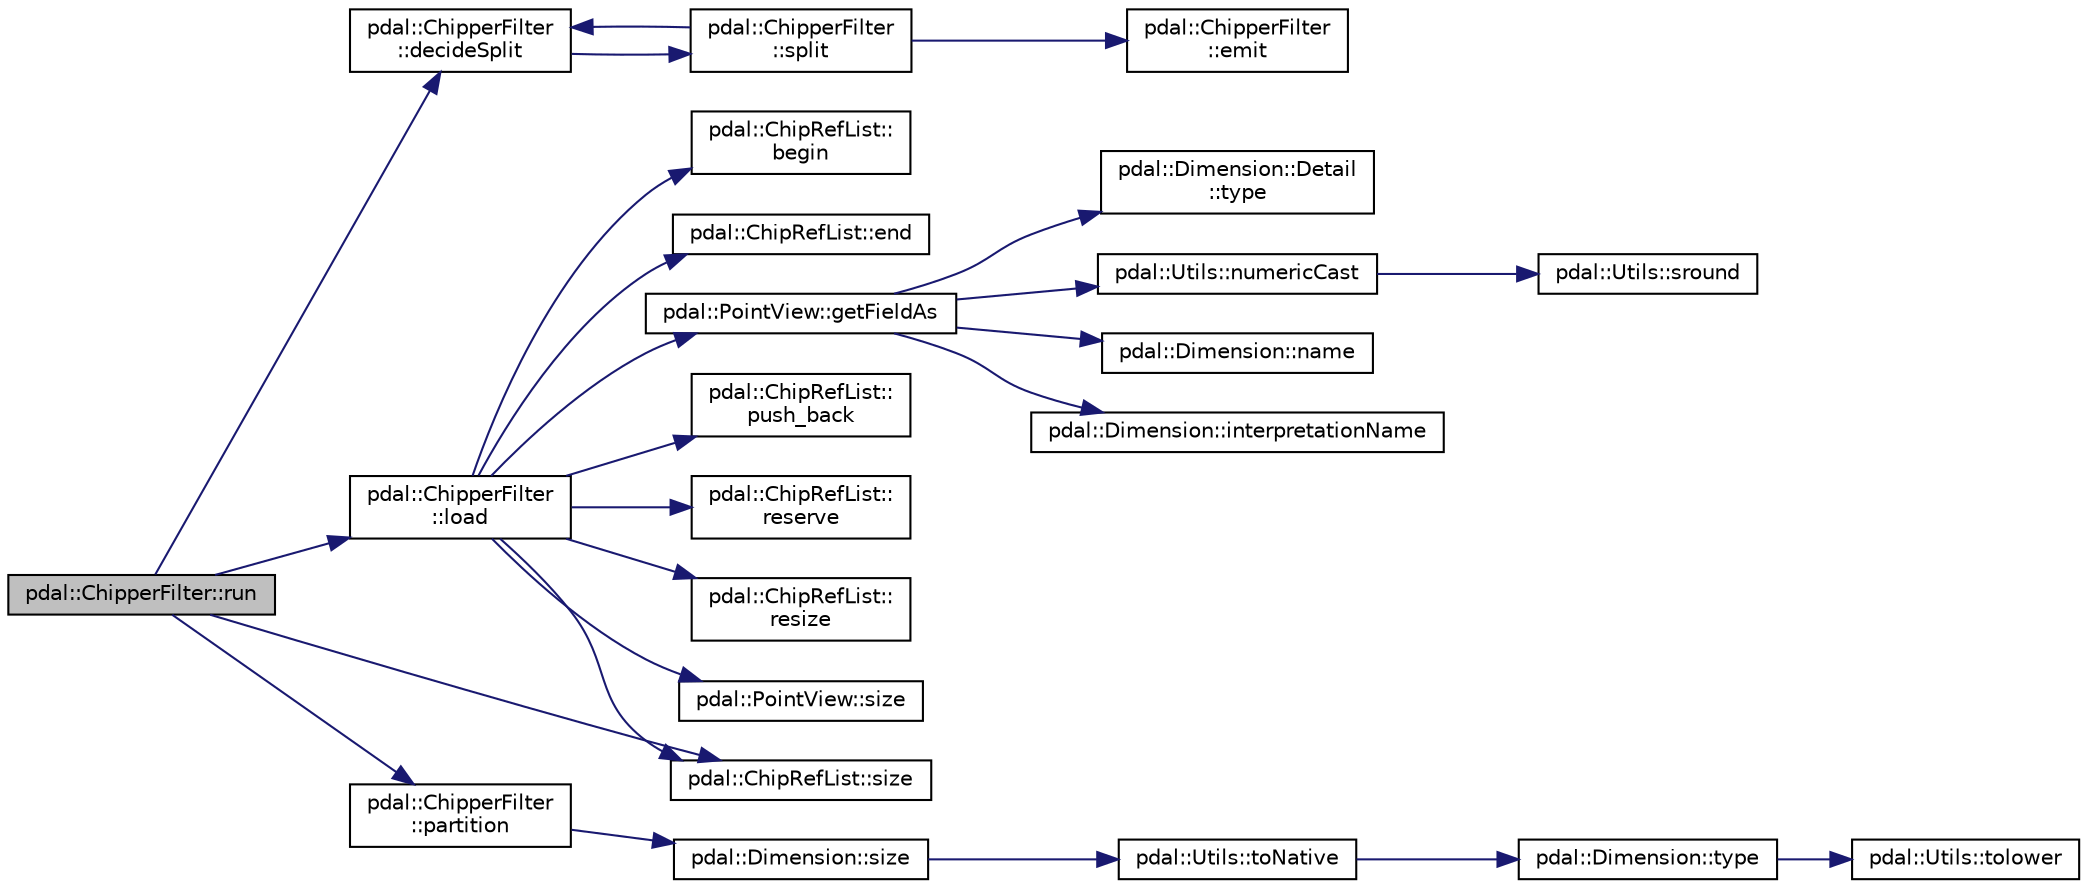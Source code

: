 digraph "pdal::ChipperFilter::run"
{
  edge [fontname="Helvetica",fontsize="10",labelfontname="Helvetica",labelfontsize="10"];
  node [fontname="Helvetica",fontsize="10",shape=record];
  rankdir="LR";
  Node1 [label="pdal::ChipperFilter::run",height=0.2,width=0.4,color="black", fillcolor="grey75", style="filled", fontcolor="black"];
  Node1 -> Node2 [color="midnightblue",fontsize="10",style="solid",fontname="Helvetica"];
  Node2 [label="pdal::ChipperFilter\l::decideSplit",height=0.2,width=0.4,color="black", fillcolor="white", style="filled",URL="$classpdal_1_1ChipperFilter.html#abf09559144bec3797e0ef514834d2ef8"];
  Node2 -> Node3 [color="midnightblue",fontsize="10",style="solid",fontname="Helvetica"];
  Node3 [label="pdal::ChipperFilter\l::split",height=0.2,width=0.4,color="black", fillcolor="white", style="filled",URL="$classpdal_1_1ChipperFilter.html#a4c34574dabcee8689ffe7453e733f37f"];
  Node3 -> Node4 [color="midnightblue",fontsize="10",style="solid",fontname="Helvetica"];
  Node4 [label="pdal::ChipperFilter\l::emit",height=0.2,width=0.4,color="black", fillcolor="white", style="filled",URL="$classpdal_1_1ChipperFilter.html#a4afd2daf0ade7f78041ca34b3b543626"];
  Node3 -> Node2 [color="midnightblue",fontsize="10",style="solid",fontname="Helvetica"];
  Node1 -> Node5 [color="midnightblue",fontsize="10",style="solid",fontname="Helvetica"];
  Node5 [label="pdal::ChipperFilter\l::load",height=0.2,width=0.4,color="black", fillcolor="white", style="filled",URL="$classpdal_1_1ChipperFilter.html#aaf9d0b5f727f7dfa1423835b3fe23a5f"];
  Node5 -> Node6 [color="midnightblue",fontsize="10",style="solid",fontname="Helvetica"];
  Node6 [label="pdal::ChipRefList::\lbegin",height=0.2,width=0.4,color="black", fillcolor="white", style="filled",URL="$classpdal_1_1ChipRefList.html#a1cb7dc1159939a71a3dc721bc905834e"];
  Node5 -> Node7 [color="midnightblue",fontsize="10",style="solid",fontname="Helvetica"];
  Node7 [label="pdal::ChipRefList::end",height=0.2,width=0.4,color="black", fillcolor="white", style="filled",URL="$classpdal_1_1ChipRefList.html#aef1cd82940c0fa642bafe6dc0a308c5e"];
  Node5 -> Node8 [color="midnightblue",fontsize="10",style="solid",fontname="Helvetica"];
  Node8 [label="pdal::PointView::getFieldAs",height=0.2,width=0.4,color="black", fillcolor="white", style="filled",URL="$classpdal_1_1PointView.html#a4c594a6d2a469e594988194ccf125a15"];
  Node8 -> Node9 [color="midnightblue",fontsize="10",style="solid",fontname="Helvetica"];
  Node9 [label="pdal::Dimension::Detail\l::type",height=0.2,width=0.4,color="black", fillcolor="white", style="filled",URL="$classpdal_1_1Dimension_1_1Detail.html#adf5961976b7fce3d90a0dddd50519a7c"];
  Node8 -> Node10 [color="midnightblue",fontsize="10",style="solid",fontname="Helvetica"];
  Node10 [label="pdal::Utils::numericCast",height=0.2,width=0.4,color="black", fillcolor="white", style="filled",URL="$namespacepdal_1_1Utils.html#a33d614ac71aa03aaa5c10a242c4d14ac"];
  Node10 -> Node11 [color="midnightblue",fontsize="10",style="solid",fontname="Helvetica"];
  Node11 [label="pdal::Utils::sround",height=0.2,width=0.4,color="black", fillcolor="white", style="filled",URL="$namespacepdal_1_1Utils.html#a06833597f1fc4287966cfa0867128e59"];
  Node8 -> Node12 [color="midnightblue",fontsize="10",style="solid",fontname="Helvetica"];
  Node12 [label="pdal::Dimension::name",height=0.2,width=0.4,color="black", fillcolor="white", style="filled",URL="$namespacepdal_1_1Dimension.html#af3176b0b7e6b4be000317846cf7c2718"];
  Node8 -> Node13 [color="midnightblue",fontsize="10",style="solid",fontname="Helvetica"];
  Node13 [label="pdal::Dimension::interpretationName",height=0.2,width=0.4,color="black", fillcolor="white", style="filled",URL="$namespacepdal_1_1Dimension.html#acc41232ae1e707d6c928ffb9a56592d3"];
  Node5 -> Node14 [color="midnightblue",fontsize="10",style="solid",fontname="Helvetica"];
  Node14 [label="pdal::ChipRefList::\lpush_back",height=0.2,width=0.4,color="black", fillcolor="white", style="filled",URL="$classpdal_1_1ChipRefList.html#aff4c89cdf5ab17ebe738a0262d9527b6"];
  Node5 -> Node15 [color="midnightblue",fontsize="10",style="solid",fontname="Helvetica"];
  Node15 [label="pdal::ChipRefList::\lreserve",height=0.2,width=0.4,color="black", fillcolor="white", style="filled",URL="$classpdal_1_1ChipRefList.html#a079398c7e4daff939fc0a3712c614b19"];
  Node5 -> Node16 [color="midnightblue",fontsize="10",style="solid",fontname="Helvetica"];
  Node16 [label="pdal::ChipRefList::\lresize",height=0.2,width=0.4,color="black", fillcolor="white", style="filled",URL="$classpdal_1_1ChipRefList.html#a20dc7cb08c17df87e5092da9b6763f85"];
  Node5 -> Node17 [color="midnightblue",fontsize="10",style="solid",fontname="Helvetica"];
  Node17 [label="pdal::ChipRefList::size",height=0.2,width=0.4,color="black", fillcolor="white", style="filled",URL="$classpdal_1_1ChipRefList.html#ad15b94e624395853f60ef1aa72662b1b"];
  Node5 -> Node18 [color="midnightblue",fontsize="10",style="solid",fontname="Helvetica"];
  Node18 [label="pdal::PointView::size",height=0.2,width=0.4,color="black", fillcolor="white", style="filled",URL="$classpdal_1_1PointView.html#a4c2fba9b5d7a61f19a558bb08405555d"];
  Node1 -> Node19 [color="midnightblue",fontsize="10",style="solid",fontname="Helvetica"];
  Node19 [label="pdal::ChipperFilter\l::partition",height=0.2,width=0.4,color="black", fillcolor="white", style="filled",URL="$classpdal_1_1ChipperFilter.html#a73050af01b2dfec853f98a0ed99b3669"];
  Node19 -> Node20 [color="midnightblue",fontsize="10",style="solid",fontname="Helvetica"];
  Node20 [label="pdal::Dimension::size",height=0.2,width=0.4,color="black", fillcolor="white", style="filled",URL="$namespacepdal_1_1Dimension.html#acf81dae9d5946f3a941f9df154b2329b"];
  Node20 -> Node21 [color="midnightblue",fontsize="10",style="solid",fontname="Helvetica"];
  Node21 [label="pdal::Utils::toNative",height=0.2,width=0.4,color="black", fillcolor="white", style="filled",URL="$namespacepdal_1_1Utils.html#a59253304d0f929e3a3ea00f09636002f"];
  Node21 -> Node22 [color="midnightblue",fontsize="10",style="solid",fontname="Helvetica"];
  Node22 [label="pdal::Dimension::type",height=0.2,width=0.4,color="black", fillcolor="white", style="filled",URL="$namespacepdal_1_1Dimension.html#a880d689fed54aa3ded6f88c9e058c5d2"];
  Node22 -> Node23 [color="midnightblue",fontsize="10",style="solid",fontname="Helvetica"];
  Node23 [label="pdal::Utils::tolower",height=0.2,width=0.4,color="black", fillcolor="white", style="filled",URL="$namespacepdal_1_1Utils.html#a5268937cf695835e55392f752dc02cb2"];
  Node1 -> Node17 [color="midnightblue",fontsize="10",style="solid",fontname="Helvetica"];
}
